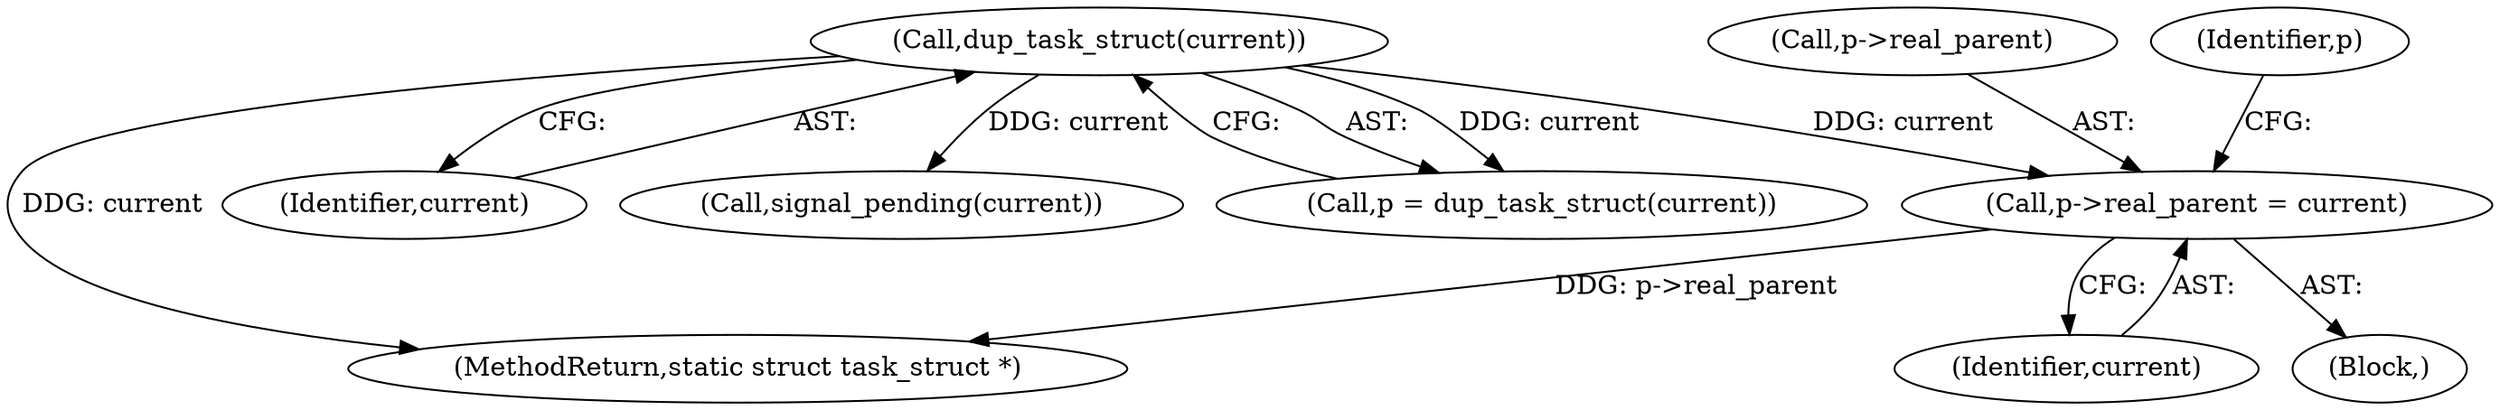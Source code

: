 digraph "0_linux_b69f2292063d2caf37ca9aec7d63ded203701bf3_1@pointer" {
"1000871" [label="(Call,p->real_parent = current)"];
"1000206" [label="(Call,dup_task_struct(current))"];
"1000870" [label="(Block,)"];
"1000206" [label="(Call,dup_task_struct(current))"];
"1000204" [label="(Call,p = dup_task_struct(current))"];
"1001151" [label="(MethodReturn,static struct task_struct *)"];
"1000872" [label="(Call,p->real_parent)"];
"1000207" [label="(Identifier,current)"];
"1000878" [label="(Identifier,p)"];
"1000871" [label="(Call,p->real_parent = current)"];
"1000875" [label="(Identifier,current)"];
"1000892" [label="(Call,signal_pending(current))"];
"1000871" -> "1000870"  [label="AST: "];
"1000871" -> "1000875"  [label="CFG: "];
"1000872" -> "1000871"  [label="AST: "];
"1000875" -> "1000871"  [label="AST: "];
"1000878" -> "1000871"  [label="CFG: "];
"1000871" -> "1001151"  [label="DDG: p->real_parent"];
"1000206" -> "1000871"  [label="DDG: current"];
"1000206" -> "1000204"  [label="AST: "];
"1000206" -> "1000207"  [label="CFG: "];
"1000207" -> "1000206"  [label="AST: "];
"1000204" -> "1000206"  [label="CFG: "];
"1000206" -> "1001151"  [label="DDG: current"];
"1000206" -> "1000204"  [label="DDG: current"];
"1000206" -> "1000892"  [label="DDG: current"];
}
